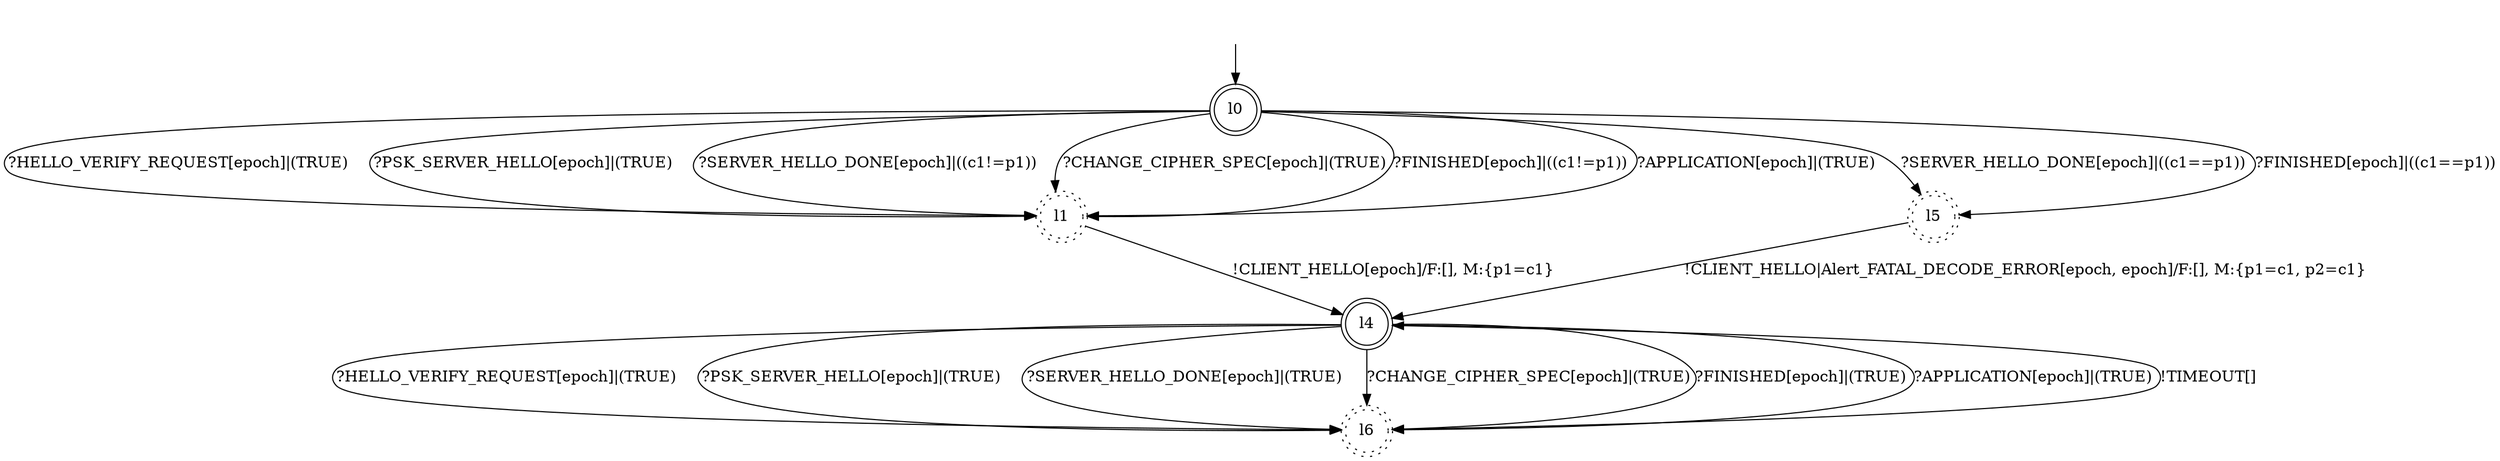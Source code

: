 digraph RA {
"" [shape=none,label=<>]
"l0" [shape=doublecircle ,style=solid]
"l1" [shape=doublecircle ,style=dotted]
"l4" [shape=doublecircle ,style=solid]
"l5" [shape=doublecircle ,style=dotted]
"l6" [shape=doublecircle ,style=dotted]
"" -> "l0"
"l0" -> "l1" [label=<?HELLO_VERIFY_REQUEST[epoch]|(TRUE)>]
"l0" -> "l1" [label=<?PSK_SERVER_HELLO[epoch]|(TRUE)>]
"l0" -> "l1" [label=<?SERVER_HELLO_DONE[epoch]|((c1!=p1))>]
"l0" -> "l5" [label=<?SERVER_HELLO_DONE[epoch]|((c1==p1))>]
"l0" -> "l1" [label=<?CHANGE_CIPHER_SPEC[epoch]|(TRUE)>]
"l0" -> "l1" [label=<?FINISHED[epoch]|((c1!=p1))>]
"l0" -> "l5" [label=<?FINISHED[epoch]|((c1==p1))>]
"l0" -> "l1" [label=<?APPLICATION[epoch]|(TRUE)>]
"l1" -> "l4" [label=<!CLIENT_HELLO[epoch]/F:[], M:{p1=c1}>]
"l4" -> "l6" [label=<?HELLO_VERIFY_REQUEST[epoch]|(TRUE)>]
"l4" -> "l6" [label=<?PSK_SERVER_HELLO[epoch]|(TRUE)>]
"l4" -> "l6" [label=<?SERVER_HELLO_DONE[epoch]|(TRUE)>]
"l4" -> "l6" [label=<?CHANGE_CIPHER_SPEC[epoch]|(TRUE)>]
"l4" -> "l6" [label=<?FINISHED[epoch]|(TRUE)>]
"l4" -> "l6" [label=<?APPLICATION[epoch]|(TRUE)>]
"l5" -> "l4" [label=<!CLIENT_HELLO|Alert_FATAL_DECODE_ERROR[epoch, epoch]/F:[], M:{p1=c1, p2=c1}>]
"l6" -> "l4" [label=<!TIMEOUT[]>]
}

